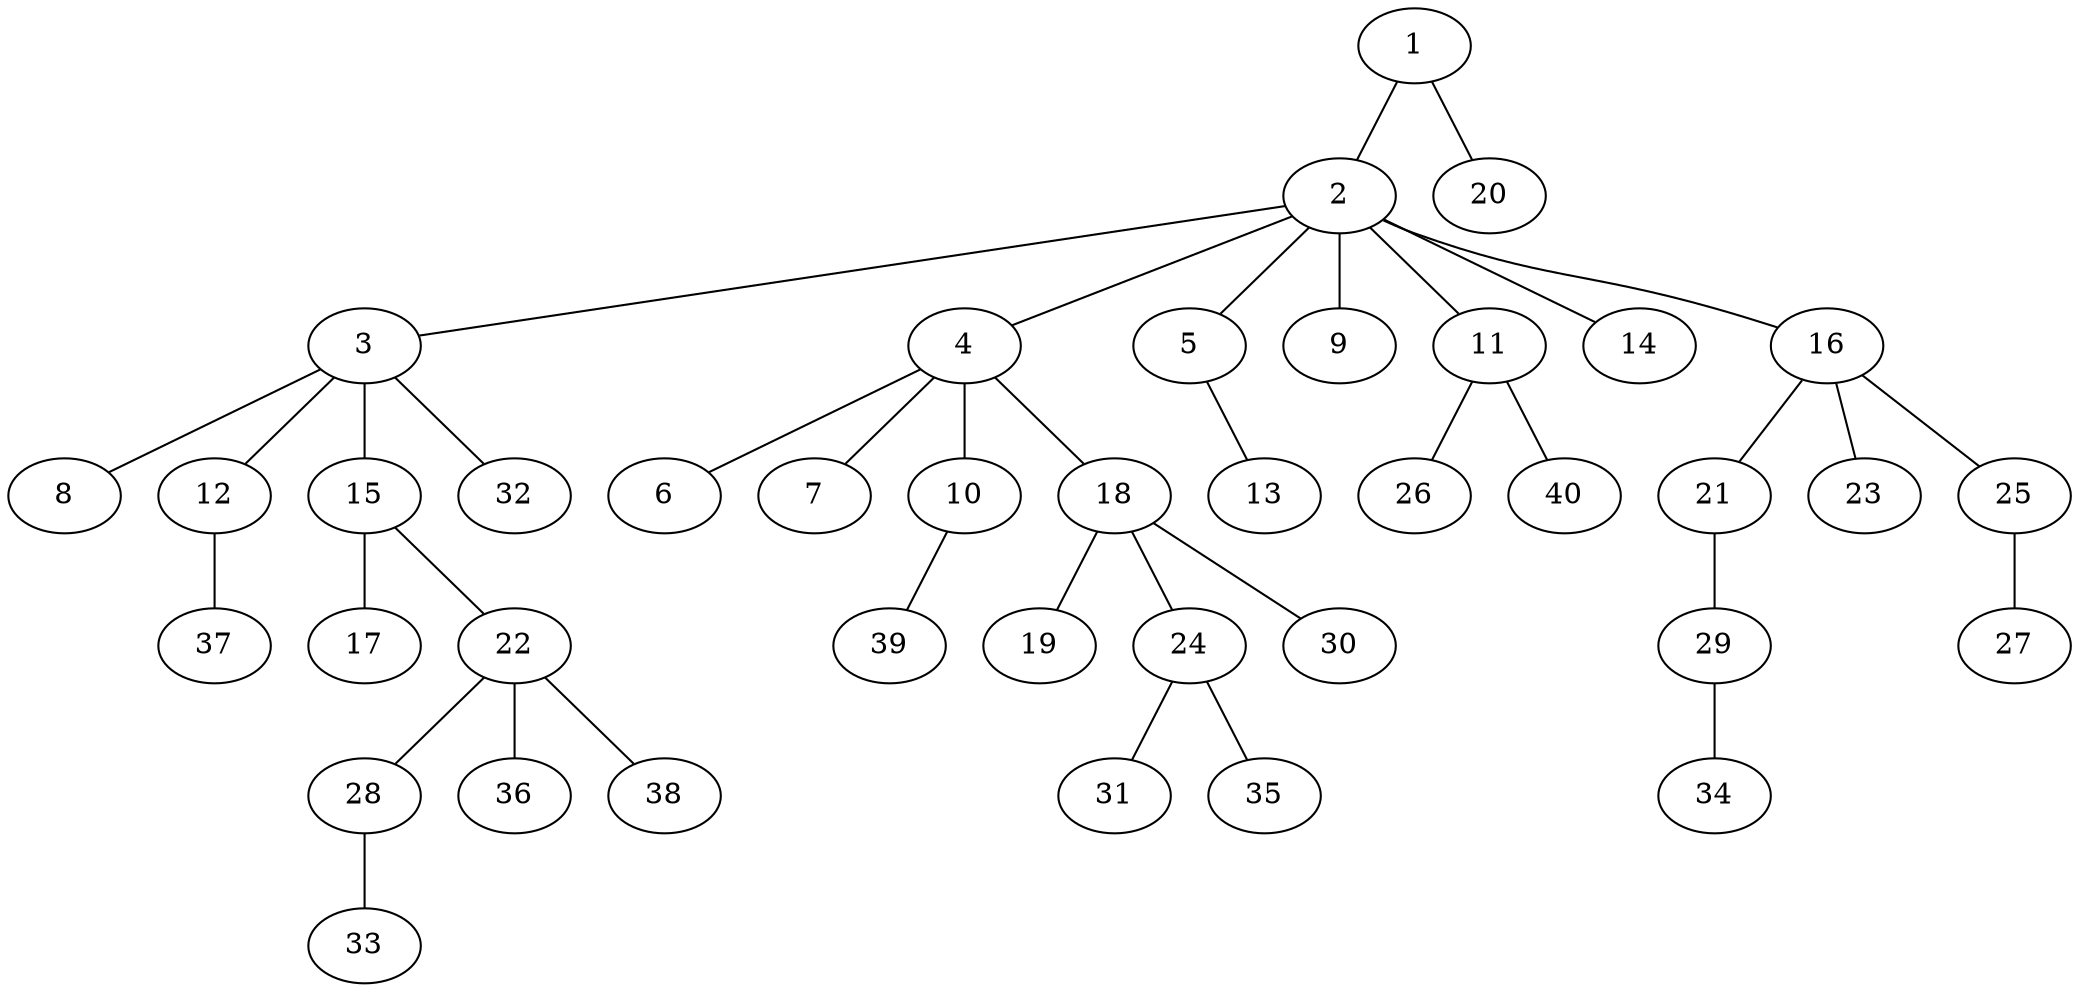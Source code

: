 graph graphname {1--2
1--20
2--3
2--4
2--5
2--9
2--11
2--14
2--16
3--8
3--12
3--15
3--32
4--6
4--7
4--10
4--18
5--13
10--39
11--26
11--40
12--37
15--17
15--22
16--21
16--23
16--25
18--19
18--24
18--30
21--29
22--28
22--36
22--38
24--31
24--35
25--27
28--33
29--34
}